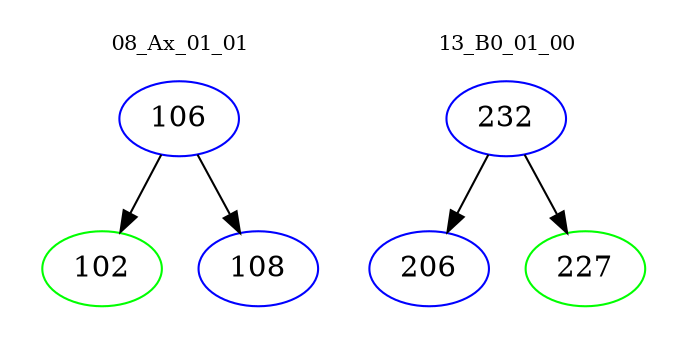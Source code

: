digraph{
subgraph cluster_0 {
color = white
label = "08_Ax_01_01";
fontsize=10;
T0_106 [label="106", color="blue"]
T0_106 -> T0_102 [color="black"]
T0_102 [label="102", color="green"]
T0_106 -> T0_108 [color="black"]
T0_108 [label="108", color="blue"]
}
subgraph cluster_1 {
color = white
label = "13_B0_01_00";
fontsize=10;
T1_232 [label="232", color="blue"]
T1_232 -> T1_206 [color="black"]
T1_206 [label="206", color="blue"]
T1_232 -> T1_227 [color="black"]
T1_227 [label="227", color="green"]
}
}
